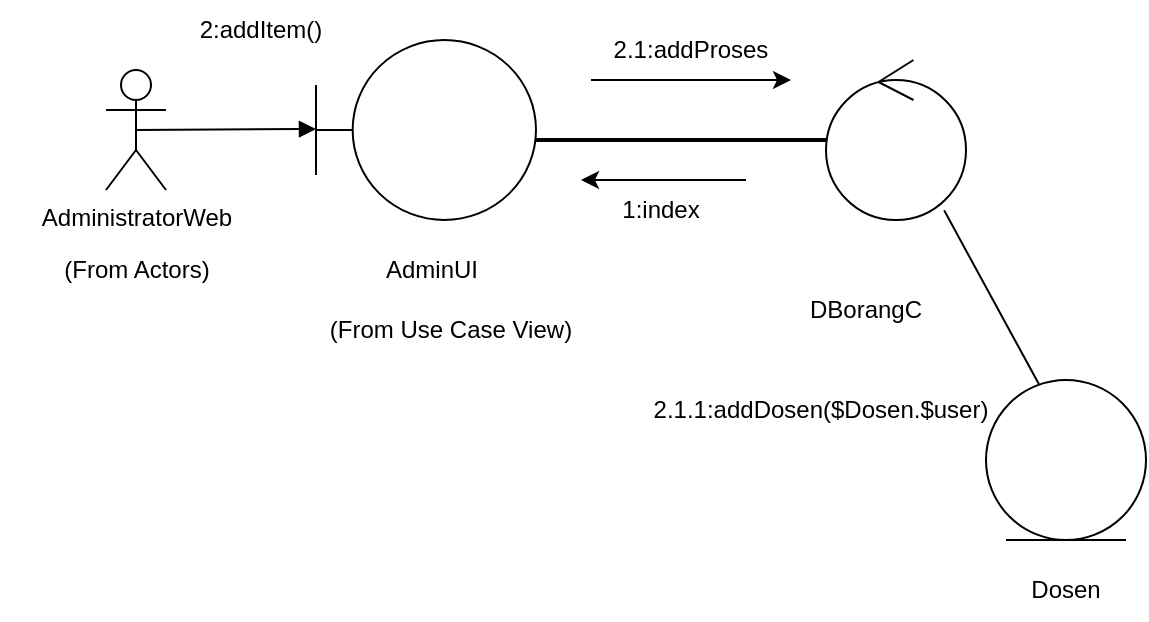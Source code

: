 <mxfile version="22.1.4" type="github">
  <diagram name="Page-1" id="U_SESXzfFQB2vHG1DU4S">
    <mxGraphModel dx="586" dy="241" grid="1" gridSize="10" guides="1" tooltips="1" connect="1" arrows="1" fold="1" page="1" pageScale="1" pageWidth="850" pageHeight="1100" math="0" shadow="0">
      <root>
        <mxCell id="0" />
        <mxCell id="1" parent="0" />
        <mxCell id="hWLnE5OVrduVImJzYpAH-1" value="AdministratorWeb" style="shape=umlActor;verticalLabelPosition=bottom;verticalAlign=top;html=1;outlineConnect=0;" vertex="1" parent="1">
          <mxGeometry x="210" y="85" width="30" height="60" as="geometry" />
        </mxCell>
        <mxCell id="hWLnE5OVrduVImJzYpAH-2" value="" style="endArrow=none;html=1;strokeWidth=2;rounded=0;exitX=0;exitY=0.5;exitDx=0;exitDy=0;entryX=1;entryY=0.5;entryDx=0;entryDy=0;" edge="1" parent="1">
          <mxGeometry width="50" height="50" relative="1" as="geometry">
            <mxPoint x="570" y="120" as="sourcePoint" />
            <mxPoint x="420" y="120" as="targetPoint" />
          </mxGeometry>
        </mxCell>
        <mxCell id="hWLnE5OVrduVImJzYpAH-3" value="AdminUI" style="text;html=1;strokeColor=none;fillColor=none;align=center;verticalAlign=middle;whiteSpace=wrap;rounded=0;" vertex="1" parent="1">
          <mxGeometry x="342.5" y="170" width="60" height="30" as="geometry" />
        </mxCell>
        <mxCell id="hWLnE5OVrduVImJzYpAH-4" value="" style="endArrow=classic;html=1;rounded=0;entryX=0;entryY=0;entryDx=0;entryDy=0;" edge="1" parent="1">
          <mxGeometry width="50" height="50" relative="1" as="geometry">
            <mxPoint x="629.06" y="155.167" as="sourcePoint" />
            <mxPoint x="681.716" y="251.716" as="targetPoint" />
          </mxGeometry>
        </mxCell>
        <mxCell id="hWLnE5OVrduVImJzYpAH-5" value="DBorangC" style="text;html=1;strokeColor=none;fillColor=none;align=center;verticalAlign=middle;whiteSpace=wrap;rounded=0;" vertex="1" parent="1">
          <mxGeometry x="560" y="190" width="60" height="30" as="geometry" />
        </mxCell>
        <mxCell id="hWLnE5OVrduVImJzYpAH-6" value="(From Use Case View)" style="text;html=1;strokeColor=none;fillColor=none;align=center;verticalAlign=middle;whiteSpace=wrap;rounded=0;" vertex="1" parent="1">
          <mxGeometry x="315" y="200" width="135" height="30" as="geometry" />
        </mxCell>
        <mxCell id="hWLnE5OVrduVImJzYpAH-7" value="Dosen" style="text;html=1;strokeColor=none;fillColor=none;align=center;verticalAlign=middle;whiteSpace=wrap;rounded=0;" vertex="1" parent="1">
          <mxGeometry x="660" y="330" width="60" height="30" as="geometry" />
        </mxCell>
        <mxCell id="hWLnE5OVrduVImJzYpAH-8" value="2.1.1:addDosen($Dosen.$user)" style="text;html=1;strokeColor=none;fillColor=none;align=center;verticalAlign=middle;whiteSpace=wrap;rounded=0;" vertex="1" parent="1">
          <mxGeometry x="500" y="240" width="135" height="30" as="geometry" />
        </mxCell>
        <mxCell id="hWLnE5OVrduVImJzYpAH-9" value="" style="endArrow=classic;html=1;rounded=0;" edge="1" parent="1">
          <mxGeometry width="50" height="50" relative="1" as="geometry">
            <mxPoint x="452.5" y="90" as="sourcePoint" />
            <mxPoint x="552.5" y="90" as="targetPoint" />
          </mxGeometry>
        </mxCell>
        <mxCell id="hWLnE5OVrduVImJzYpAH-10" value="2.1:addProses" style="text;html=1;strokeColor=none;fillColor=none;align=center;verticalAlign=middle;whiteSpace=wrap;rounded=0;" vertex="1" parent="1">
          <mxGeometry x="435" y="60" width="135" height="30" as="geometry" />
        </mxCell>
        <mxCell id="hWLnE5OVrduVImJzYpAH-11" value="1:index" style="text;html=1;strokeColor=none;fillColor=none;align=center;verticalAlign=middle;whiteSpace=wrap;rounded=0;" vertex="1" parent="1">
          <mxGeometry x="420" y="140" width="135" height="30" as="geometry" />
        </mxCell>
        <mxCell id="hWLnE5OVrduVImJzYpAH-12" value="" style="endArrow=classic;html=1;rounded=0;" edge="1" parent="1">
          <mxGeometry width="50" height="50" relative="1" as="geometry">
            <mxPoint x="530" y="140" as="sourcePoint" />
            <mxPoint x="447.5" y="140" as="targetPoint" />
          </mxGeometry>
        </mxCell>
        <mxCell id="hWLnE5OVrduVImJzYpAH-13" value="(From Actors)" style="text;html=1;strokeColor=none;fillColor=none;align=center;verticalAlign=middle;whiteSpace=wrap;rounded=0;" vertex="1" parent="1">
          <mxGeometry x="157.5" y="170" width="135" height="30" as="geometry" />
        </mxCell>
        <mxCell id="hWLnE5OVrduVImJzYpAH-14" value="" style="ellipse;shape=umlControl;whiteSpace=wrap;html=1;" vertex="1" parent="1">
          <mxGeometry x="570" y="80" width="70" height="80" as="geometry" />
        </mxCell>
        <mxCell id="hWLnE5OVrduVImJzYpAH-15" value="" style="ellipse;shape=umlEntity;whiteSpace=wrap;html=1;" vertex="1" parent="1">
          <mxGeometry x="650" y="240" width="80" height="80" as="geometry" />
        </mxCell>
        <mxCell id="hWLnE5OVrduVImJzYpAH-16" value="" style="shape=umlBoundary;whiteSpace=wrap;html=1;" vertex="1" parent="1">
          <mxGeometry x="315" y="70" width="110" height="90" as="geometry" />
        </mxCell>
        <mxCell id="hWLnE5OVrduVImJzYpAH-17" value="" style="endArrow=block;endFill=1;html=1;edgeStyle=orthogonalEdgeStyle;align=left;verticalAlign=top;rounded=0;exitX=0.5;exitY=0.5;exitDx=0;exitDy=0;exitPerimeter=0;" edge="1" parent="1" source="hWLnE5OVrduVImJzYpAH-1">
          <mxGeometry x="-1" relative="1" as="geometry">
            <mxPoint x="222.5" y="114.5" as="sourcePoint" />
            <mxPoint x="315" y="114.5" as="targetPoint" />
            <Array as="points">
              <mxPoint x="315" y="115" />
            </Array>
          </mxGeometry>
        </mxCell>
        <mxCell id="hWLnE5OVrduVImJzYpAH-18" value="2:addItem()" style="text;html=1;strokeColor=none;fillColor=none;align=center;verticalAlign=middle;whiteSpace=wrap;rounded=0;" vertex="1" parent="1">
          <mxGeometry x="220" y="50" width="135" height="30" as="geometry" />
        </mxCell>
      </root>
    </mxGraphModel>
  </diagram>
</mxfile>
